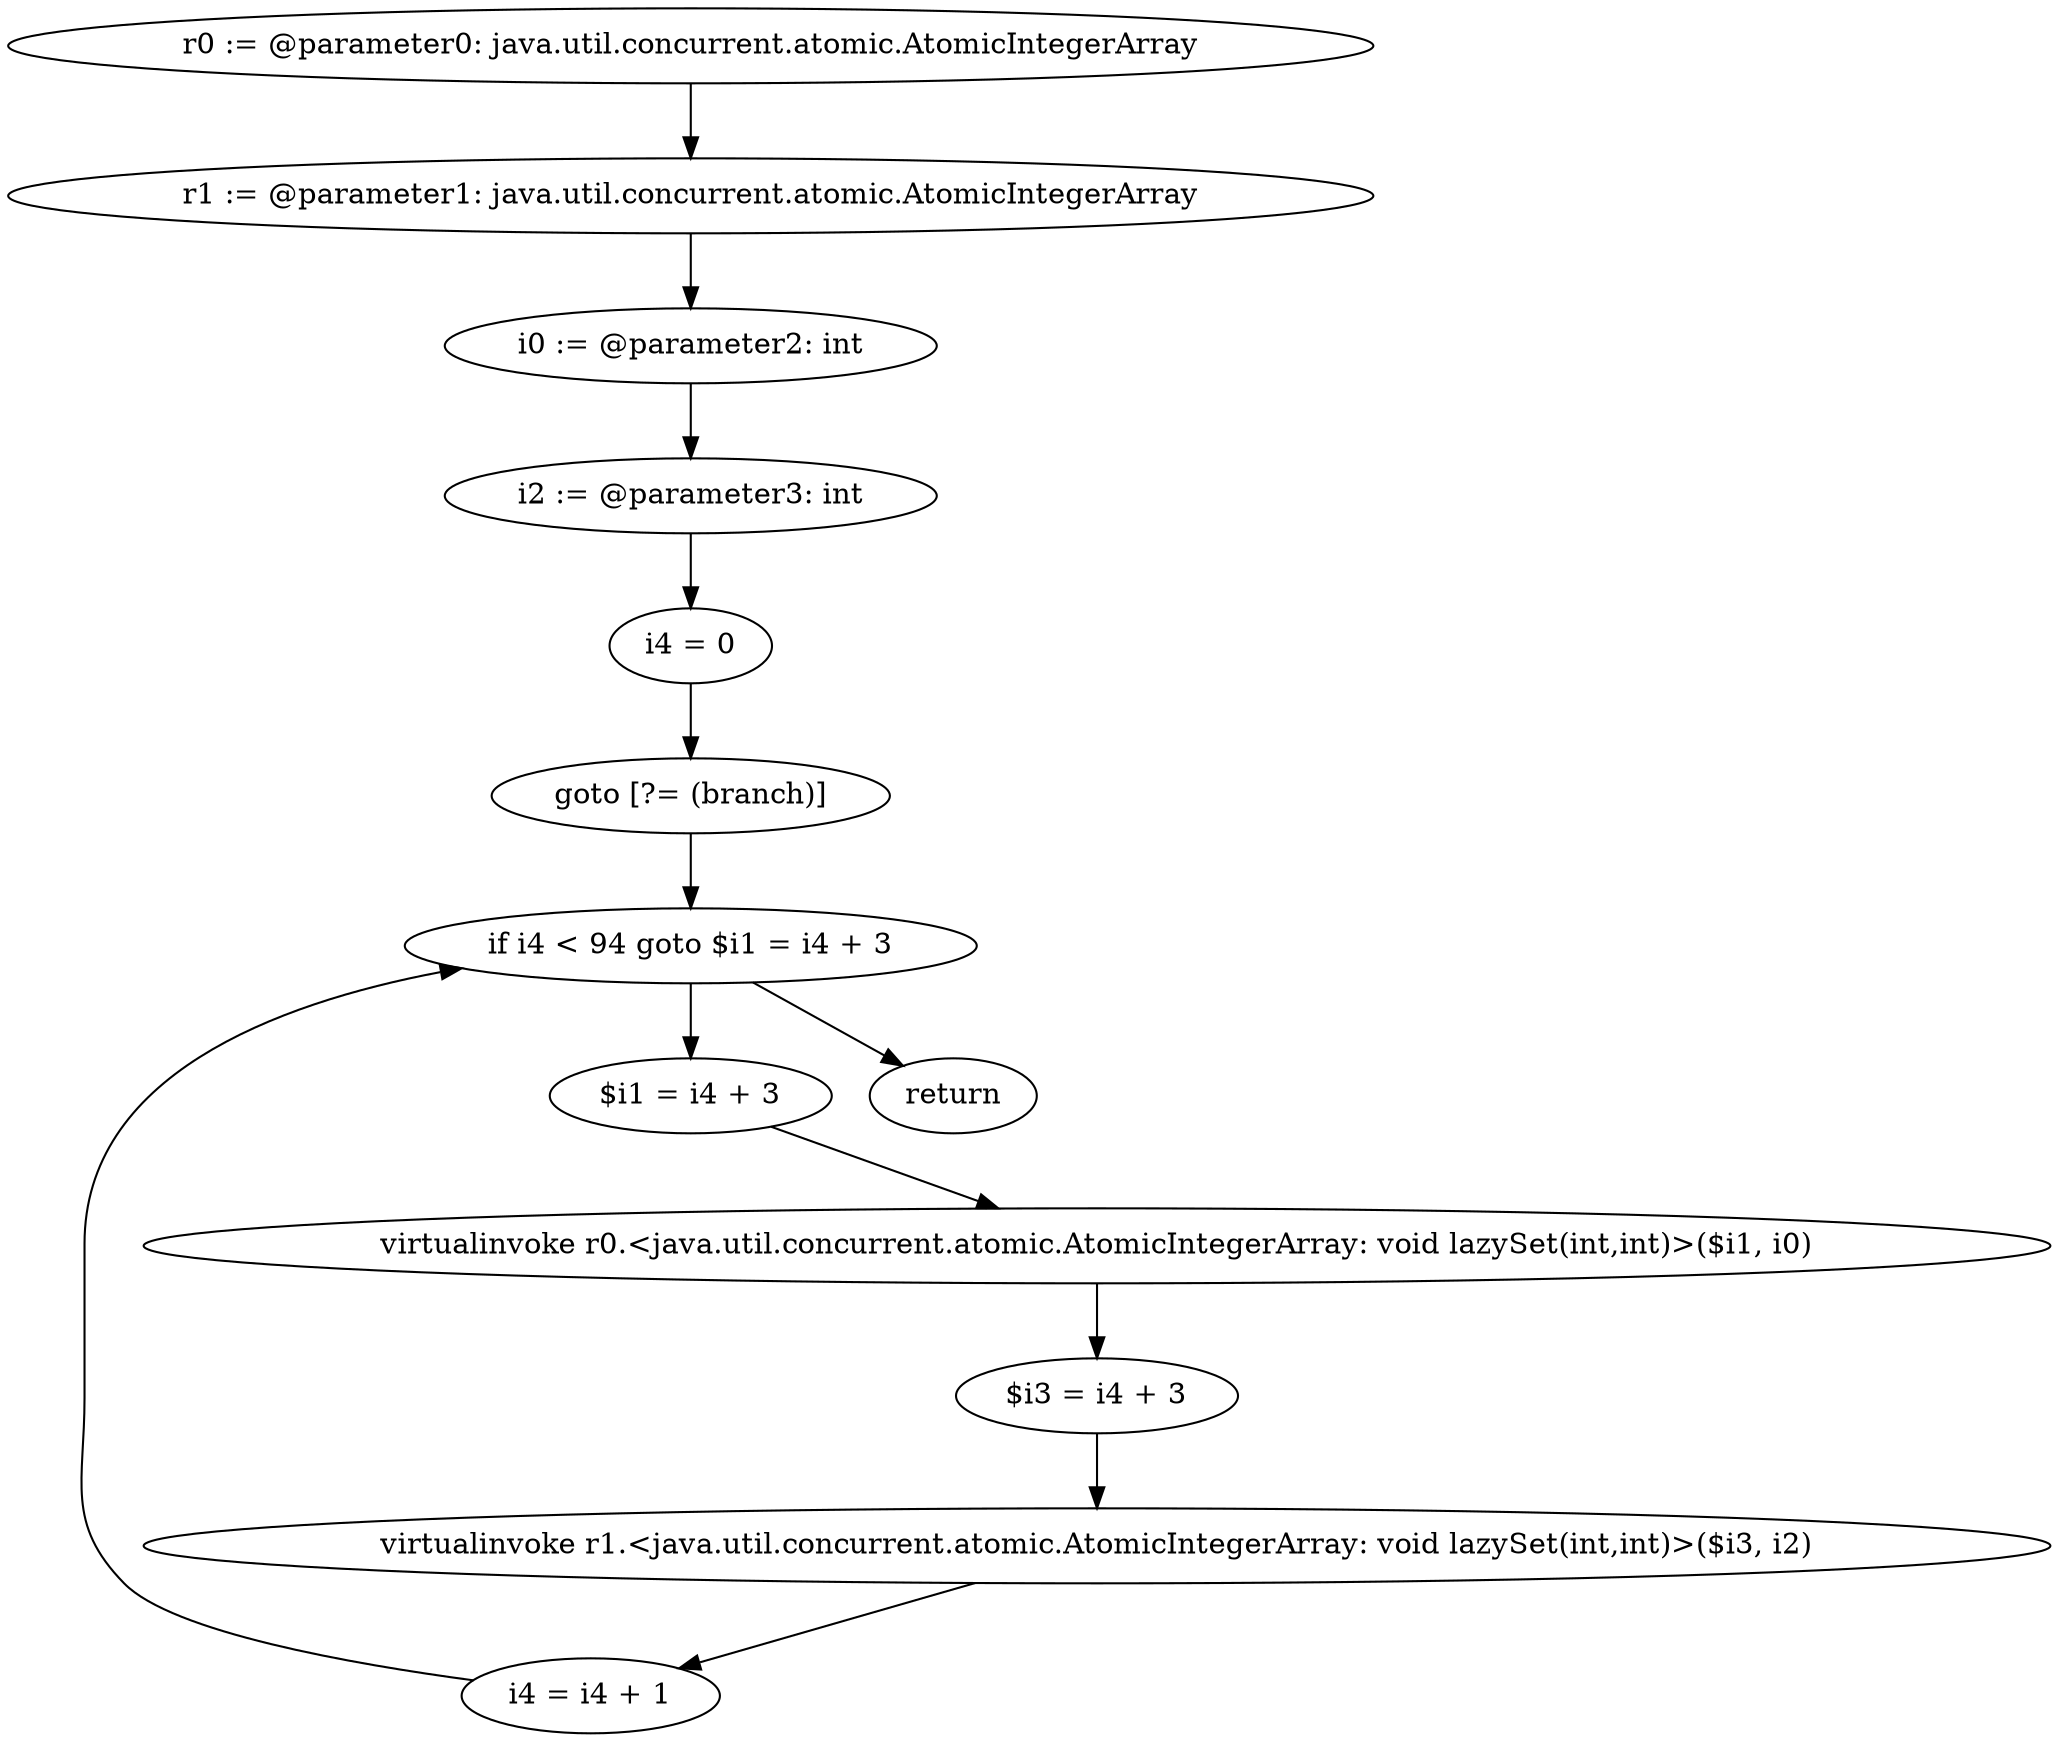 digraph "unitGraph" {
    "r0 := @parameter0: java.util.concurrent.atomic.AtomicIntegerArray"
    "r1 := @parameter1: java.util.concurrent.atomic.AtomicIntegerArray"
    "i0 := @parameter2: int"
    "i2 := @parameter3: int"
    "i4 = 0"
    "goto [?= (branch)]"
    "$i1 = i4 + 3"
    "virtualinvoke r0.<java.util.concurrent.atomic.AtomicIntegerArray: void lazySet(int,int)>($i1, i0)"
    "$i3 = i4 + 3"
    "virtualinvoke r1.<java.util.concurrent.atomic.AtomicIntegerArray: void lazySet(int,int)>($i3, i2)"
    "i4 = i4 + 1"
    "if i4 < 94 goto $i1 = i4 + 3"
    "return"
    "r0 := @parameter0: java.util.concurrent.atomic.AtomicIntegerArray"->"r1 := @parameter1: java.util.concurrent.atomic.AtomicIntegerArray";
    "r1 := @parameter1: java.util.concurrent.atomic.AtomicIntegerArray"->"i0 := @parameter2: int";
    "i0 := @parameter2: int"->"i2 := @parameter3: int";
    "i2 := @parameter3: int"->"i4 = 0";
    "i4 = 0"->"goto [?= (branch)]";
    "goto [?= (branch)]"->"if i4 < 94 goto $i1 = i4 + 3";
    "$i1 = i4 + 3"->"virtualinvoke r0.<java.util.concurrent.atomic.AtomicIntegerArray: void lazySet(int,int)>($i1, i0)";
    "virtualinvoke r0.<java.util.concurrent.atomic.AtomicIntegerArray: void lazySet(int,int)>($i1, i0)"->"$i3 = i4 + 3";
    "$i3 = i4 + 3"->"virtualinvoke r1.<java.util.concurrent.atomic.AtomicIntegerArray: void lazySet(int,int)>($i3, i2)";
    "virtualinvoke r1.<java.util.concurrent.atomic.AtomicIntegerArray: void lazySet(int,int)>($i3, i2)"->"i4 = i4 + 1";
    "i4 = i4 + 1"->"if i4 < 94 goto $i1 = i4 + 3";
    "if i4 < 94 goto $i1 = i4 + 3"->"return";
    "if i4 < 94 goto $i1 = i4 + 3"->"$i1 = i4 + 3";
}
